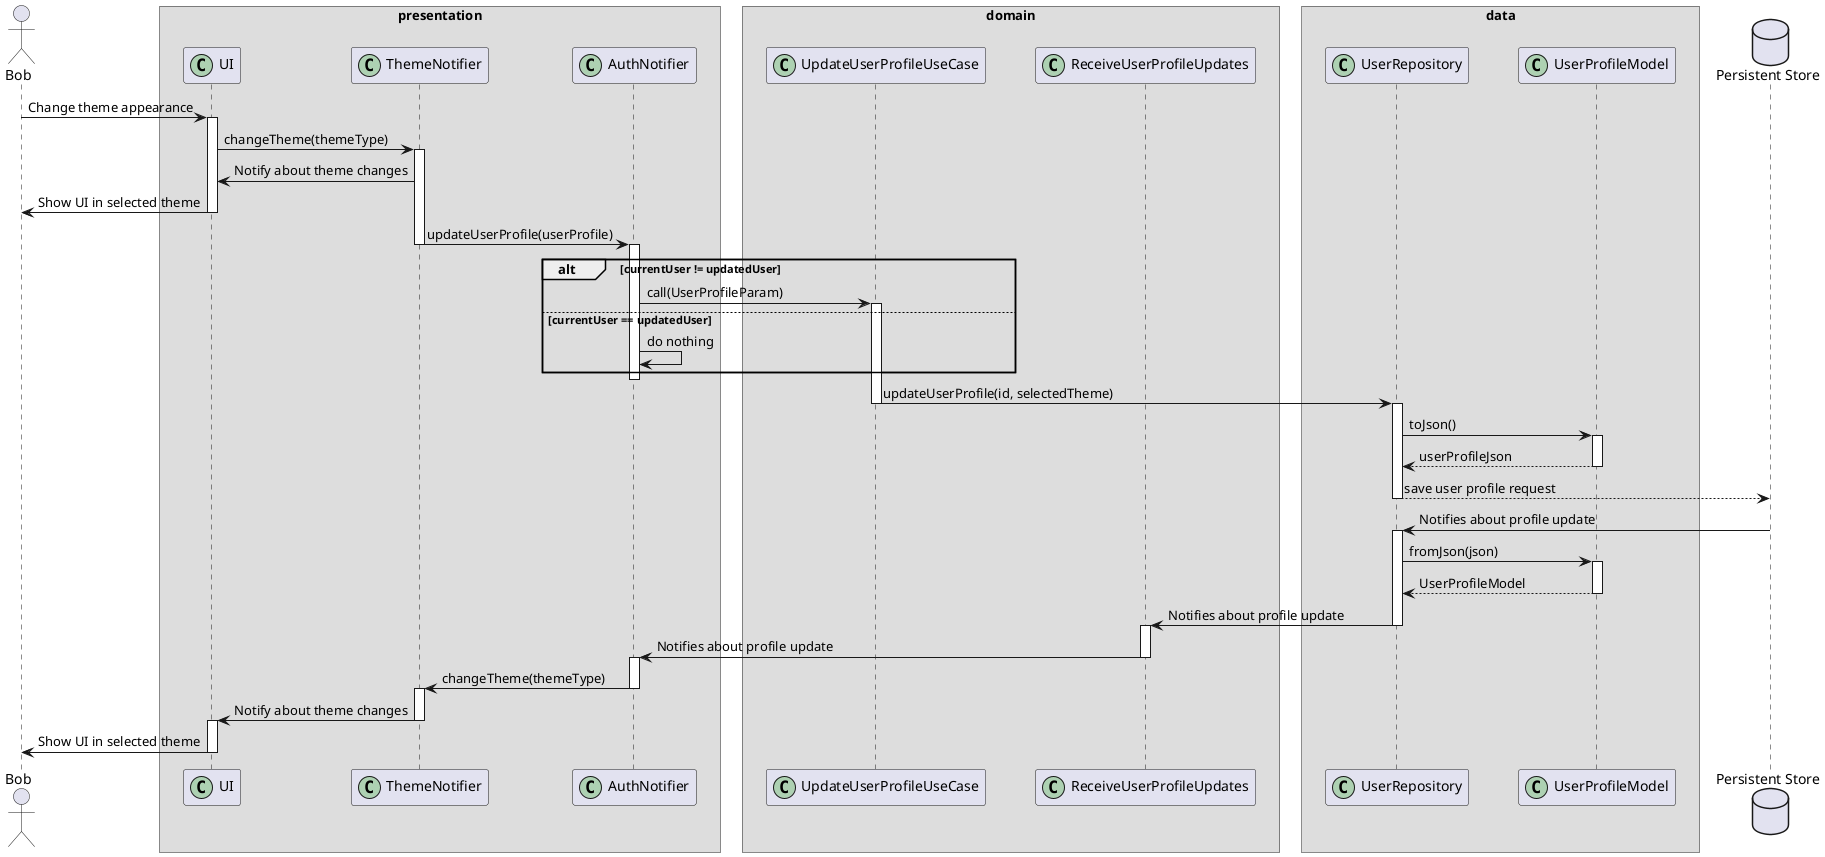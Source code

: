 @startuml web_layers_sequence_diagram
    skinparam ParticipantPadding 20
    skinparam BoxPadding 10

    actor Bob

    box "presentation"
        participant UI << (C,#ADD1B2) >>
        participant ThemeNotifier << (C,#ADD1B2) >>
        participant AuthNotifier << (C,#ADD1B2) >>
    end box

    box "domain"
        participant UpdateUserProfileUseCase << (C,#ADD1B2) >>
        participant ReceiveUserProfileUpdates << (C,#ADD1B2) >>
    end box

    box "data"
        participant UserRepository << (C,#ADD1B2) >>
        participant UserProfileModel << (C,#ADD1B2) >>
    end box

    database "Persistent Store" as PS


    ' User changes theme using the UI.  

    Bob -> UI : Change theme appearance
    activate UI 
    UI -> ThemeNotifier : changeTheme(themeType)
    activate ThemeNotifier

    ThemeNotifier -> UI : Notify about theme changes
    UI -> Bob : Show UI in selected theme
    deactivate UI

    ThemeNotifier -> AuthNotifier : updateUserProfile(userProfile)
    deactivate ThemeNotifier

    activate AuthNotifier
    alt currentUser != updatedUser
        AuthNotifier -> UpdateUserProfileUseCase : call(UserProfileParam)
        activate UpdateUserProfileUseCase
    else currentUser == updatedUser
    AuthNotifier -> AuthNotifier : do nothing
    end
    deactivate AuthNotifier


    UpdateUserProfileUseCase -> UserRepository : updateUserProfile(id, selectedTheme)
    deactivate UpdateUserProfileUseCase

    activate UserRepository
    UserRepository -> UserProfileModel : toJson()
    activate UserProfileModel
    return userProfileJson
    UserRepository --> PS : save user profile request
    deactivate UserRepository

    ' Theme update comes from the persistent store

    PS -> UserRepository : Notifies about profile update
    activate UserRepository
    UserRepository -> UserProfileModel : fromJson(json)
    activate UserProfileModel
    return UserProfileModel
    UserRepository -> ReceiveUserProfileUpdates : Notifies about profile update
    deactivate UserRepository
    activate ReceiveUserProfileUpdates
    ReceiveUserProfileUpdates -> AuthNotifier : Notifies about profile update
    deactivate ReceiveUserProfileUpdates
    activate AuthNotifier
    AuthNotifier -> ThemeNotifier : changeTheme(themeType)
    deactivate AuthNotifier
    activate ThemeNotifier
    ThemeNotifier -> UI : Notify about theme changes
    deactivate ThemeNotifier
    activate UI 
    UI -> Bob : Show UI in selected theme
    deactivate UI
@enduml
